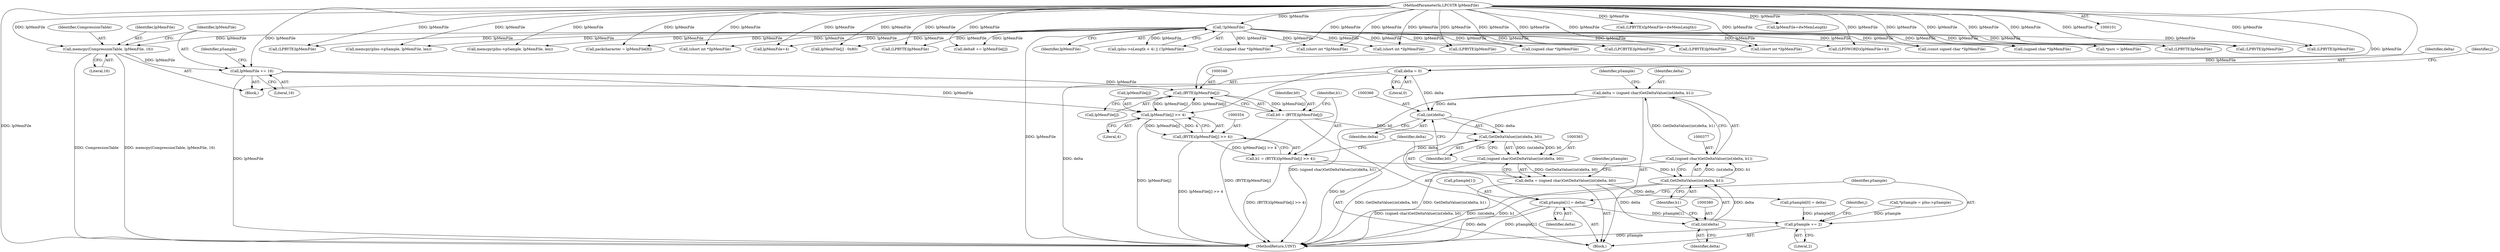 digraph "0_gstreamer_bc2cdd57d549ab3ba59782e9b395d0cd683fd3ac@pointer" {
"1000383" [label="(Call,pSample[1] = delta)"];
"1000374" [label="(Call,delta = (signed char)GetDeltaValue((int)delta, b1))"];
"1000376" [label="(Call,(signed char)GetDeltaValue((int)delta, b1))"];
"1000378" [label="(Call,GetDeltaValue((int)delta, b1))"];
"1000379" [label="(Call,(int)delta)"];
"1000360" [label="(Call,delta = (signed char)GetDeltaValue((int)delta, b0))"];
"1000362" [label="(Call,(signed char)GetDeltaValue((int)delta, b0))"];
"1000364" [label="(Call,GetDeltaValue((int)delta, b0))"];
"1000365" [label="(Call,(int)delta)"];
"1000328" [label="(Call,delta = 0)"];
"1000343" [label="(Call,b0 = (BYTE)lpMemFile[j])"];
"1000345" [label="(Call,(BYTE)lpMemFile[j])"];
"1000355" [label="(Call,lpMemFile[j] >> 4)"];
"1000318" [label="(Call,lpMemFile += 16)"];
"1000314" [label="(Call,memcpy(CompressionTable, lpMemFile, 16))"];
"1000129" [label="(Call,!lpMemFile)"];
"1000104" [label="(MethodParameterIn,LPCSTR lpMemFile)"];
"1000351" [label="(Call,b1 = (BYTE)(lpMemFile[j] >> 4))"];
"1000353" [label="(Call,(BYTE)(lpMemFile[j] >> 4))"];
"1000388" [label="(Call,pSample += 2)"];
"1000365" [label="(Call,(int)delta)"];
"1000265" [label="(Call,(const signed char *)lpMemFile)"];
"1000382" [label="(Identifier,b1)"];
"1001565" [label="(Call,(LPBYTE)lpMemFile)"];
"1000340" [label="(Identifier,j)"];
"1000375" [label="(Identifier,delta)"];
"1000371" [label="(Identifier,pSample)"];
"1001272" [label="(Call,delta8 += lpMemFile[j])"];
"1000362" [label="(Call,(signed char)GetDeltaValue((int)delta, b0))"];
"1000376" [label="(Call,(signed char)GetDeltaValue((int)delta, b1))"];
"1000957" [label="(Call,(LPBYTE)lpMemFile)"];
"1000345" [label="(Call,(BYTE)lpMemFile[j])"];
"1000383" [label="(Call,pSample[1] = delta)"];
"1002045" [label="(MethodReturn,UINT)"];
"1002009" [label="(Call,memcpy(pIns->pSample, lpMemFile, len))"];
"1000352" [label="(Identifier,b1)"];
"1000360" [label="(Call,delta = (signed char)GetDeltaValue((int)delta, b0))"];
"1000330" [label="(Literal,0)"];
"1000104" [label="(MethodParameterIn,LPCSTR lpMemFile)"];
"1000314" [label="(Call,memcpy(CompressionTable, lpMemFile, 16))"];
"1000361" [label="(Identifier,delta)"];
"1000466" [label="(Call,memcpy(pIns->pSample, lpMemFile, len))"];
"1001180" [label="(Call,packcharacter = lpMemFile[8])"];
"1000359" [label="(Literal,4)"];
"1000297" [label="(Block,)"];
"1000356" [label="(Call,lpMemFile[j])"];
"1001106" [label="(Call,(short int *)lpMemFile)"];
"1001199" [label="(Call,lpMemFile+4)"];
"1000319" [label="(Identifier,lpMemFile)"];
"1000323" [label="(Identifier,pSample)"];
"1000322" [label="(Call,*pSample = pIns->pSample)"];
"1000389" [label="(Identifier,pSample)"];
"1000238" [label="(Call,lpMemFile[j] - 0x80)"];
"1000344" [label="(Identifier,b0)"];
"1000353" [label="(Call,(BYTE)(lpMemFile[j] >> 4))"];
"1001335" [label="(Call,(LPBYTE)lpMemFile)"];
"1001738" [label="(Call,(LPBYTE)lpMemFile)"];
"1000972" [label="(Call,(LPBYTE)lpMemFile)"];
"1000351" [label="(Call,b1 = (BYTE)(lpMemFile[j] >> 4))"];
"1000329" [label="(Identifier,delta)"];
"1000130" [label="(Identifier,lpMemFile)"];
"1000385" [label="(Identifier,pSample)"];
"1000368" [label="(Identifier,b0)"];
"1000355" [label="(Call,lpMemFile[j] >> 4)"];
"1000315" [label="(Identifier,CompressionTable)"];
"1000537" [label="(Call,(signed char *)lpMemFile)"];
"1001176" [label="(Call,*psrc = lpMemFile)"];
"1001015" [label="(Call,(LPBYTE)lpMemFile)"];
"1000379" [label="(Call,(int)delta)"];
"1000328" [label="(Call,delta = 0)"];
"1000387" [label="(Identifier,delta)"];
"1000129" [label="(Call,!lpMemFile)"];
"1000320" [label="(Literal,16)"];
"1001500" [label="(Call,(LPBYTE)lpMemFile)"];
"1000334" [label="(Identifier,j)"];
"1000317" [label="(Literal,16)"];
"1000364" [label="(Call,GetDeltaValue((int)delta, b0))"];
"1001506" [label="(Call,(LPBYTE)(lpMemFile+dwMemLength))"];
"1000316" [label="(Identifier,lpMemFile)"];
"1000643" [label="(Call,(signed char *)lpMemFile)"];
"1001508" [label="(Call,lpMemFile+dwMemLength)"];
"1000844" [label="(Call,(short int *)lpMemFile)"];
"1000729" [label="(Call,(signed char *)lpMemFile)"];
"1000420" [label="(Call,(short int *)lpMemFile)"];
"1000343" [label="(Call,b0 = (BYTE)lpMemFile[j])"];
"1001197" [label="(Call,(LPDWORD)(lpMemFile+4))"];
"1000347" [label="(Call,lpMemFile[j])"];
"1000369" [label="(Call,pSample[0] = delta)"];
"1000123" [label="(Call,(pIns->nLength < 4) || (!lpMemFile))"];
"1000388" [label="(Call,pSample += 2)"];
"1000318" [label="(Call,lpMemFile += 16)"];
"1000390" [label="(Literal,2)"];
"1000367" [label="(Identifier,delta)"];
"1000592" [label="(Call,(short int *)lpMemFile)"];
"1001923" [label="(Call,(LPCBYTE)lpMemFile)"];
"1000378" [label="(Call,GetDeltaValue((int)delta, b1))"];
"1000341" [label="(Block,)"];
"1000381" [label="(Identifier,delta)"];
"1000384" [label="(Call,pSample[1])"];
"1000374" [label="(Call,delta = (signed char)GetDeltaValue((int)delta, b1))"];
"1000383" -> "1000341"  [label="AST: "];
"1000383" -> "1000387"  [label="CFG: "];
"1000384" -> "1000383"  [label="AST: "];
"1000387" -> "1000383"  [label="AST: "];
"1000389" -> "1000383"  [label="CFG: "];
"1000383" -> "1002045"  [label="DDG: pSample[1]"];
"1000383" -> "1002045"  [label="DDG: delta"];
"1000374" -> "1000383"  [label="DDG: delta"];
"1000383" -> "1000388"  [label="DDG: pSample[1]"];
"1000374" -> "1000341"  [label="AST: "];
"1000374" -> "1000376"  [label="CFG: "];
"1000375" -> "1000374"  [label="AST: "];
"1000376" -> "1000374"  [label="AST: "];
"1000385" -> "1000374"  [label="CFG: "];
"1000374" -> "1002045"  [label="DDG: (signed char)GetDeltaValue((int)delta, b1)"];
"1000374" -> "1000365"  [label="DDG: delta"];
"1000376" -> "1000374"  [label="DDG: GetDeltaValue((int)delta, b1)"];
"1000376" -> "1000378"  [label="CFG: "];
"1000377" -> "1000376"  [label="AST: "];
"1000378" -> "1000376"  [label="AST: "];
"1000376" -> "1002045"  [label="DDG: GetDeltaValue((int)delta, b1)"];
"1000378" -> "1000376"  [label="DDG: (int)delta"];
"1000378" -> "1000376"  [label="DDG: b1"];
"1000378" -> "1000382"  [label="CFG: "];
"1000379" -> "1000378"  [label="AST: "];
"1000382" -> "1000378"  [label="AST: "];
"1000378" -> "1002045"  [label="DDG: (int)delta"];
"1000378" -> "1002045"  [label="DDG: b1"];
"1000379" -> "1000378"  [label="DDG: delta"];
"1000351" -> "1000378"  [label="DDG: b1"];
"1000379" -> "1000381"  [label="CFG: "];
"1000380" -> "1000379"  [label="AST: "];
"1000381" -> "1000379"  [label="AST: "];
"1000382" -> "1000379"  [label="CFG: "];
"1000360" -> "1000379"  [label="DDG: delta"];
"1000360" -> "1000341"  [label="AST: "];
"1000360" -> "1000362"  [label="CFG: "];
"1000361" -> "1000360"  [label="AST: "];
"1000362" -> "1000360"  [label="AST: "];
"1000371" -> "1000360"  [label="CFG: "];
"1000360" -> "1002045"  [label="DDG: (signed char)GetDeltaValue((int)delta, b0)"];
"1000362" -> "1000360"  [label="DDG: GetDeltaValue((int)delta, b0)"];
"1000360" -> "1000369"  [label="DDG: delta"];
"1000362" -> "1000364"  [label="CFG: "];
"1000363" -> "1000362"  [label="AST: "];
"1000364" -> "1000362"  [label="AST: "];
"1000362" -> "1002045"  [label="DDG: GetDeltaValue((int)delta, b0)"];
"1000364" -> "1000362"  [label="DDG: (int)delta"];
"1000364" -> "1000362"  [label="DDG: b0"];
"1000364" -> "1000368"  [label="CFG: "];
"1000365" -> "1000364"  [label="AST: "];
"1000368" -> "1000364"  [label="AST: "];
"1000364" -> "1002045"  [label="DDG: b0"];
"1000365" -> "1000364"  [label="DDG: delta"];
"1000343" -> "1000364"  [label="DDG: b0"];
"1000365" -> "1000367"  [label="CFG: "];
"1000366" -> "1000365"  [label="AST: "];
"1000367" -> "1000365"  [label="AST: "];
"1000368" -> "1000365"  [label="CFG: "];
"1000328" -> "1000365"  [label="DDG: delta"];
"1000328" -> "1000297"  [label="AST: "];
"1000328" -> "1000330"  [label="CFG: "];
"1000329" -> "1000328"  [label="AST: "];
"1000330" -> "1000328"  [label="AST: "];
"1000334" -> "1000328"  [label="CFG: "];
"1000328" -> "1002045"  [label="DDG: delta"];
"1000343" -> "1000341"  [label="AST: "];
"1000343" -> "1000345"  [label="CFG: "];
"1000344" -> "1000343"  [label="AST: "];
"1000345" -> "1000343"  [label="AST: "];
"1000352" -> "1000343"  [label="CFG: "];
"1000343" -> "1002045"  [label="DDG: (BYTE)lpMemFile[j]"];
"1000345" -> "1000343"  [label="DDG: lpMemFile[j]"];
"1000345" -> "1000347"  [label="CFG: "];
"1000346" -> "1000345"  [label="AST: "];
"1000347" -> "1000345"  [label="AST: "];
"1000355" -> "1000345"  [label="DDG: lpMemFile[j]"];
"1000318" -> "1000345"  [label="DDG: lpMemFile"];
"1000104" -> "1000345"  [label="DDG: lpMemFile"];
"1000345" -> "1000355"  [label="DDG: lpMemFile[j]"];
"1000355" -> "1000353"  [label="AST: "];
"1000355" -> "1000359"  [label="CFG: "];
"1000356" -> "1000355"  [label="AST: "];
"1000359" -> "1000355"  [label="AST: "];
"1000353" -> "1000355"  [label="CFG: "];
"1000355" -> "1002045"  [label="DDG: lpMemFile[j]"];
"1000355" -> "1000353"  [label="DDG: lpMemFile[j]"];
"1000355" -> "1000353"  [label="DDG: 4"];
"1000318" -> "1000355"  [label="DDG: lpMemFile"];
"1000104" -> "1000355"  [label="DDG: lpMemFile"];
"1000318" -> "1000297"  [label="AST: "];
"1000318" -> "1000320"  [label="CFG: "];
"1000319" -> "1000318"  [label="AST: "];
"1000320" -> "1000318"  [label="AST: "];
"1000323" -> "1000318"  [label="CFG: "];
"1000318" -> "1002045"  [label="DDG: lpMemFile"];
"1000314" -> "1000318"  [label="DDG: lpMemFile"];
"1000104" -> "1000318"  [label="DDG: lpMemFile"];
"1000314" -> "1000297"  [label="AST: "];
"1000314" -> "1000317"  [label="CFG: "];
"1000315" -> "1000314"  [label="AST: "];
"1000316" -> "1000314"  [label="AST: "];
"1000317" -> "1000314"  [label="AST: "];
"1000319" -> "1000314"  [label="CFG: "];
"1000314" -> "1002045"  [label="DDG: CompressionTable"];
"1000314" -> "1002045"  [label="DDG: memcpy(CompressionTable, lpMemFile, 16)"];
"1000129" -> "1000314"  [label="DDG: lpMemFile"];
"1000104" -> "1000314"  [label="DDG: lpMemFile"];
"1000129" -> "1000123"  [label="AST: "];
"1000129" -> "1000130"  [label="CFG: "];
"1000130" -> "1000129"  [label="AST: "];
"1000123" -> "1000129"  [label="CFG: "];
"1000129" -> "1002045"  [label="DDG: lpMemFile"];
"1000129" -> "1000123"  [label="DDG: lpMemFile"];
"1000104" -> "1000129"  [label="DDG: lpMemFile"];
"1000129" -> "1000238"  [label="DDG: lpMemFile"];
"1000129" -> "1000265"  [label="DDG: lpMemFile"];
"1000129" -> "1000420"  [label="DDG: lpMemFile"];
"1000129" -> "1000466"  [label="DDG: lpMemFile"];
"1000129" -> "1000537"  [label="DDG: lpMemFile"];
"1000129" -> "1000592"  [label="DDG: lpMemFile"];
"1000129" -> "1000643"  [label="DDG: lpMemFile"];
"1000129" -> "1000729"  [label="DDG: lpMemFile"];
"1000129" -> "1000844"  [label="DDG: lpMemFile"];
"1000129" -> "1000957"  [label="DDG: lpMemFile"];
"1000129" -> "1000972"  [label="DDG: lpMemFile"];
"1000129" -> "1001015"  [label="DDG: lpMemFile"];
"1000129" -> "1001106"  [label="DDG: lpMemFile"];
"1000129" -> "1001176"  [label="DDG: lpMemFile"];
"1000129" -> "1001180"  [label="DDG: lpMemFile"];
"1000129" -> "1001197"  [label="DDG: lpMemFile"];
"1000129" -> "1001199"  [label="DDG: lpMemFile"];
"1000129" -> "1001272"  [label="DDG: lpMemFile"];
"1000129" -> "1001335"  [label="DDG: lpMemFile"];
"1000129" -> "1001500"  [label="DDG: lpMemFile"];
"1000129" -> "1001565"  [label="DDG: lpMemFile"];
"1000129" -> "1001738"  [label="DDG: lpMemFile"];
"1000129" -> "1001923"  [label="DDG: lpMemFile"];
"1000129" -> "1002009"  [label="DDG: lpMemFile"];
"1000104" -> "1000101"  [label="AST: "];
"1000104" -> "1002045"  [label="DDG: lpMemFile"];
"1000104" -> "1000238"  [label="DDG: lpMemFile"];
"1000104" -> "1000265"  [label="DDG: lpMemFile"];
"1000104" -> "1000420"  [label="DDG: lpMemFile"];
"1000104" -> "1000466"  [label="DDG: lpMemFile"];
"1000104" -> "1000537"  [label="DDG: lpMemFile"];
"1000104" -> "1000592"  [label="DDG: lpMemFile"];
"1000104" -> "1000643"  [label="DDG: lpMemFile"];
"1000104" -> "1000729"  [label="DDG: lpMemFile"];
"1000104" -> "1000844"  [label="DDG: lpMemFile"];
"1000104" -> "1000957"  [label="DDG: lpMemFile"];
"1000104" -> "1000972"  [label="DDG: lpMemFile"];
"1000104" -> "1001015"  [label="DDG: lpMemFile"];
"1000104" -> "1001106"  [label="DDG: lpMemFile"];
"1000104" -> "1001176"  [label="DDG: lpMemFile"];
"1000104" -> "1001180"  [label="DDG: lpMemFile"];
"1000104" -> "1001197"  [label="DDG: lpMemFile"];
"1000104" -> "1001199"  [label="DDG: lpMemFile"];
"1000104" -> "1001272"  [label="DDG: lpMemFile"];
"1000104" -> "1001335"  [label="DDG: lpMemFile"];
"1000104" -> "1001500"  [label="DDG: lpMemFile"];
"1000104" -> "1001506"  [label="DDG: lpMemFile"];
"1000104" -> "1001508"  [label="DDG: lpMemFile"];
"1000104" -> "1001565"  [label="DDG: lpMemFile"];
"1000104" -> "1001738"  [label="DDG: lpMemFile"];
"1000104" -> "1001923"  [label="DDG: lpMemFile"];
"1000104" -> "1002009"  [label="DDG: lpMemFile"];
"1000351" -> "1000341"  [label="AST: "];
"1000351" -> "1000353"  [label="CFG: "];
"1000352" -> "1000351"  [label="AST: "];
"1000353" -> "1000351"  [label="AST: "];
"1000361" -> "1000351"  [label="CFG: "];
"1000351" -> "1002045"  [label="DDG: (BYTE)(lpMemFile[j] >> 4)"];
"1000353" -> "1000351"  [label="DDG: lpMemFile[j] >> 4"];
"1000354" -> "1000353"  [label="AST: "];
"1000353" -> "1002045"  [label="DDG: lpMemFile[j] >> 4"];
"1000388" -> "1000341"  [label="AST: "];
"1000388" -> "1000390"  [label="CFG: "];
"1000389" -> "1000388"  [label="AST: "];
"1000390" -> "1000388"  [label="AST: "];
"1000340" -> "1000388"  [label="CFG: "];
"1000388" -> "1002045"  [label="DDG: pSample"];
"1000322" -> "1000388"  [label="DDG: pSample"];
"1000369" -> "1000388"  [label="DDG: pSample[0]"];
}
